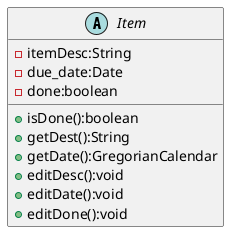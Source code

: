 @startuml
'https://plantuml.com/class-diagram

abstract class Item {
    -itemDesc:String
    -due_date:Date
    -done:boolean
    +isDone():boolean
    +getDest():String
    +getDate():GregorianCalendar
    +editDesc():void
    +editDate():void
    +editDone():void
}



@enduml
